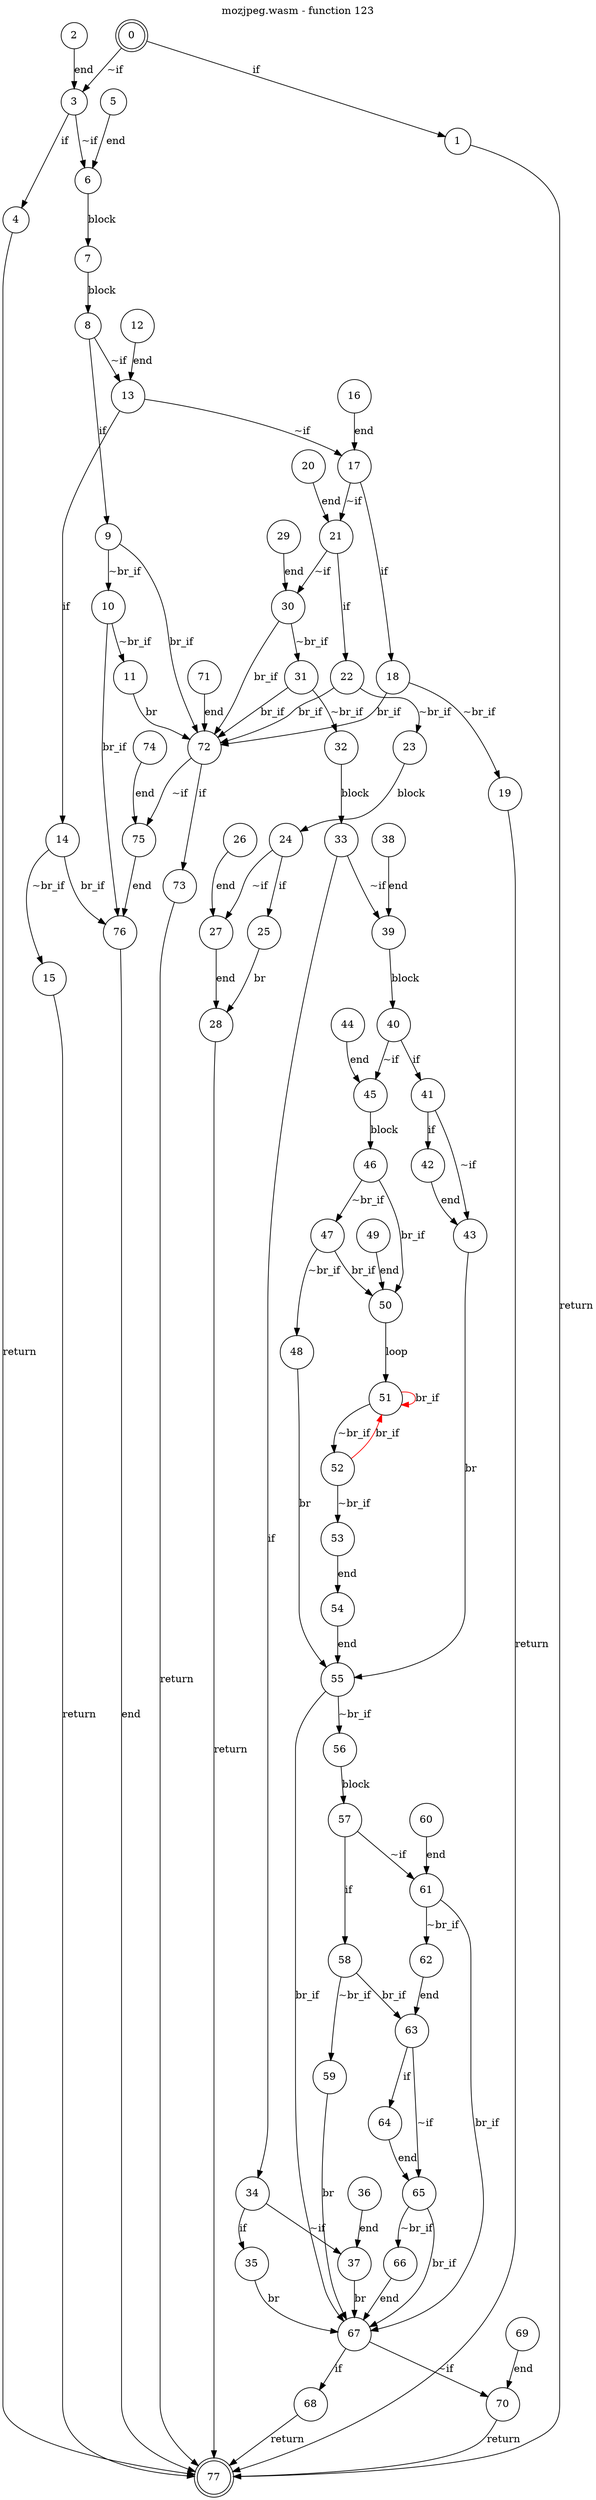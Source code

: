 digraph finite_state_machine {
    label = "mozjpeg.wasm - function 123"
    labelloc =  t
    labelfontsize = 16
    labelfontcolor = black
    labelfontname = "Helvetica"
    node [shape = doublecircle]; 0 77;
    node [shape = circle];
    0 -> 1[label = "if"];
    0 -> 3[label = "~if"];
    1 -> 77[label = "return"];
    2 -> 3[label = "end"];
    3 -> 4[label = "if"];
    3 -> 6[label = "~if"];
    4 -> 77[label = "return"];
    5 -> 6[label = "end"];
    6 -> 7[label = "block"];
    7 -> 8[label = "block"];
    8 -> 9[label = "if"];
    8 -> 13[label = "~if"];
    9 -> 10[label = "~br_if"];
    9 -> 72[label = "br_if"];
    10 -> 11[label = "~br_if"];
    10 -> 76[label = "br_if"];
    11 -> 72[label = "br"];
    12 -> 13[label = "end"];
    13 -> 14[label = "if"];
    13 -> 17[label = "~if"];
    14 -> 15[label = "~br_if"];
    14 -> 76[label = "br_if"];
    15 -> 77[label = "return"];
    16 -> 17[label = "end"];
    17 -> 18[label = "if"];
    17 -> 21[label = "~if"];
    18 -> 19[label = "~br_if"];
    18 -> 72[label = "br_if"];
    19 -> 77[label = "return"];
    20 -> 21[label = "end"];
    21 -> 22[label = "if"];
    21 -> 30[label = "~if"];
    22 -> 23[label = "~br_if"];
    22 -> 72[label = "br_if"];
    23 -> 24[label = "block"];
    24 -> 25[label = "if"];
    24 -> 27[label = "~if"];
    25 -> 28[label = "br"];
    26 -> 27[label = "end"];
    27 -> 28[label = "end"];
    28 -> 77[label = "return"];
    29 -> 30[label = "end"];
    30 -> 31[label = "~br_if"];
    30 -> 72[label = "br_if"];
    31 -> 32[label = "~br_if"];
    31 -> 72[label = "br_if"];
    32 -> 33[label = "block"];
    33 -> 34[label = "if"];
    33 -> 39[label = "~if"];
    34 -> 35[label = "if"];
    34 -> 37[label = "~if"];
    35 -> 67[label = "br"];
    36 -> 37[label = "end"];
    37 -> 67[label = "br"];
    38 -> 39[label = "end"];
    39 -> 40[label = "block"];
    40 -> 41[label = "if"];
    40 -> 45[label = "~if"];
    41 -> 42[label = "if"];
    41 -> 43[label = "~if"];
    42 -> 43[label = "end"];
    43 -> 55[label = "br"];
    44 -> 45[label = "end"];
    45 -> 46[label = "block"];
    46 -> 47[label = "~br_if"];
    46 -> 50[label = "br_if"];
    47 -> 48[label = "~br_if"];
    47 -> 50[label = "br_if"];
    48 -> 55[label = "br"];
    49 -> 50[label = "end"];
    50 -> 51[label = "loop"];
    51 -> 52[label = "~br_if"];
    51 -> 51[color="red" label = "br_if"];
    52 -> 53[label = "~br_if"];
    52 -> 51[color="red" label = "br_if"];
    53 -> 54[label = "end"];
    54 -> 55[label = "end"];
    55 -> 56[label = "~br_if"];
    55 -> 67[label = "br_if"];
    56 -> 57[label = "block"];
    57 -> 58[label = "if"];
    57 -> 61[label = "~if"];
    58 -> 59[label = "~br_if"];
    58 -> 63[label = "br_if"];
    59 -> 67[label = "br"];
    60 -> 61[label = "end"];
    61 -> 62[label = "~br_if"];
    61 -> 67[label = "br_if"];
    62 -> 63[label = "end"];
    63 -> 64[label = "if"];
    63 -> 65[label = "~if"];
    64 -> 65[label = "end"];
    65 -> 66[label = "~br_if"];
    65 -> 67[label = "br_if"];
    66 -> 67[label = "end"];
    67 -> 68[label = "if"];
    67 -> 70[label = "~if"];
    68 -> 77[label = "return"];
    69 -> 70[label = "end"];
    70 -> 77[label = "return"];
    71 -> 72[label = "end"];
    72 -> 73[label = "if"];
    72 -> 75[label = "~if"];
    73 -> 77[label = "return"];
    74 -> 75[label = "end"];
    75 -> 76[label = "end"];
    76 -> 77[label = "end"];
}
